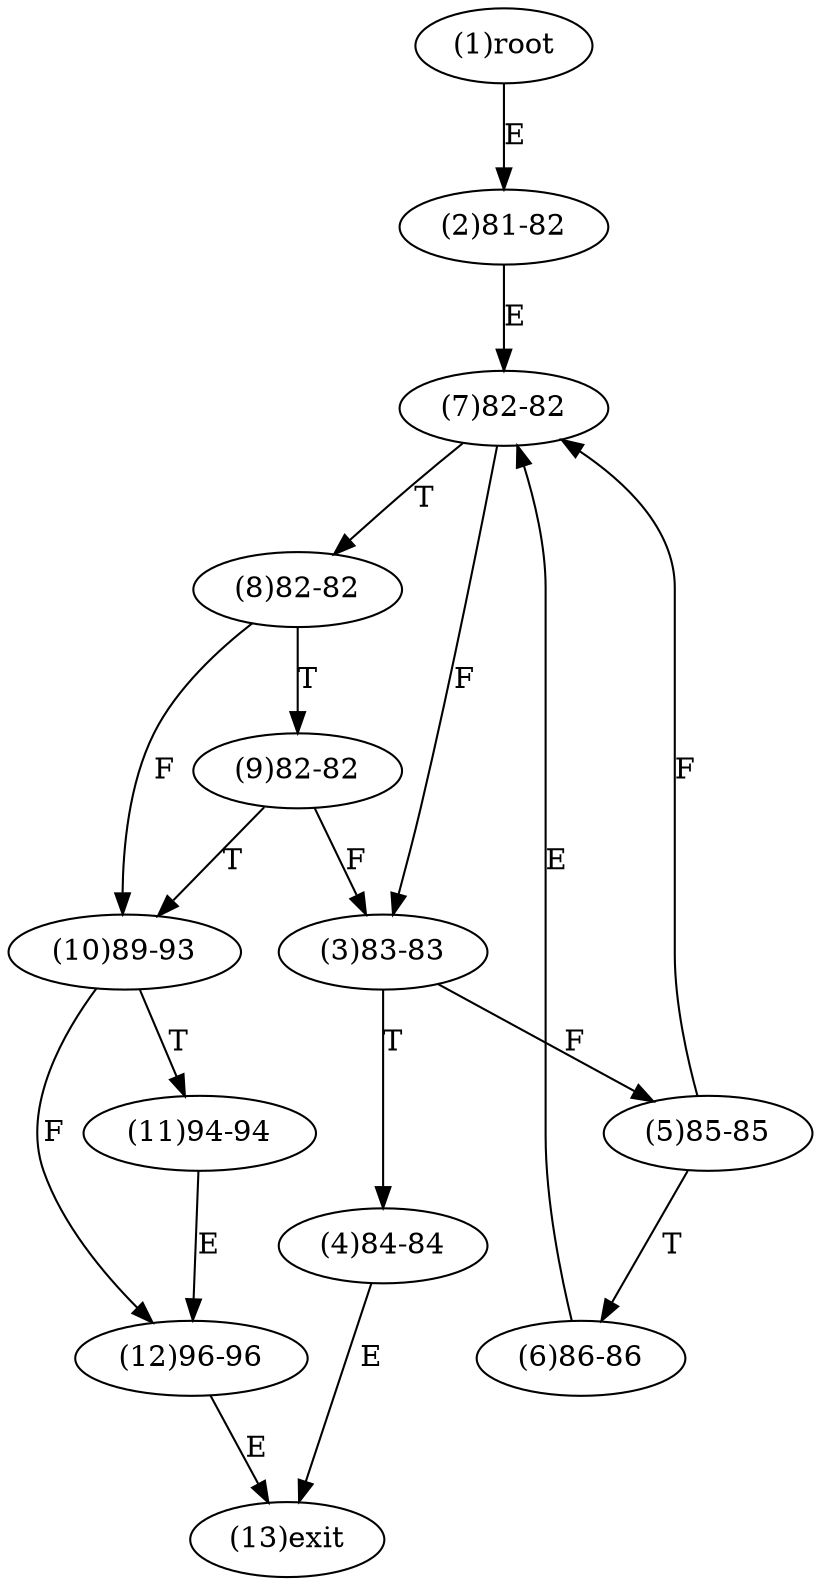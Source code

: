 digraph "" { 
1[ label="(1)root"];
2[ label="(2)81-82"];
3[ label="(3)83-83"];
4[ label="(4)84-84"];
5[ label="(5)85-85"];
6[ label="(6)86-86"];
7[ label="(7)82-82"];
8[ label="(8)82-82"];
9[ label="(9)82-82"];
10[ label="(10)89-93"];
11[ label="(11)94-94"];
12[ label="(12)96-96"];
13[ label="(13)exit"];
1->2[ label="E"];
2->7[ label="E"];
3->5[ label="F"];
3->4[ label="T"];
4->13[ label="E"];
5->7[ label="F"];
5->6[ label="T"];
6->7[ label="E"];
7->3[ label="F"];
7->8[ label="T"];
8->10[ label="F"];
8->9[ label="T"];
9->3[ label="F"];
9->10[ label="T"];
10->12[ label="F"];
10->11[ label="T"];
11->12[ label="E"];
12->13[ label="E"];
}